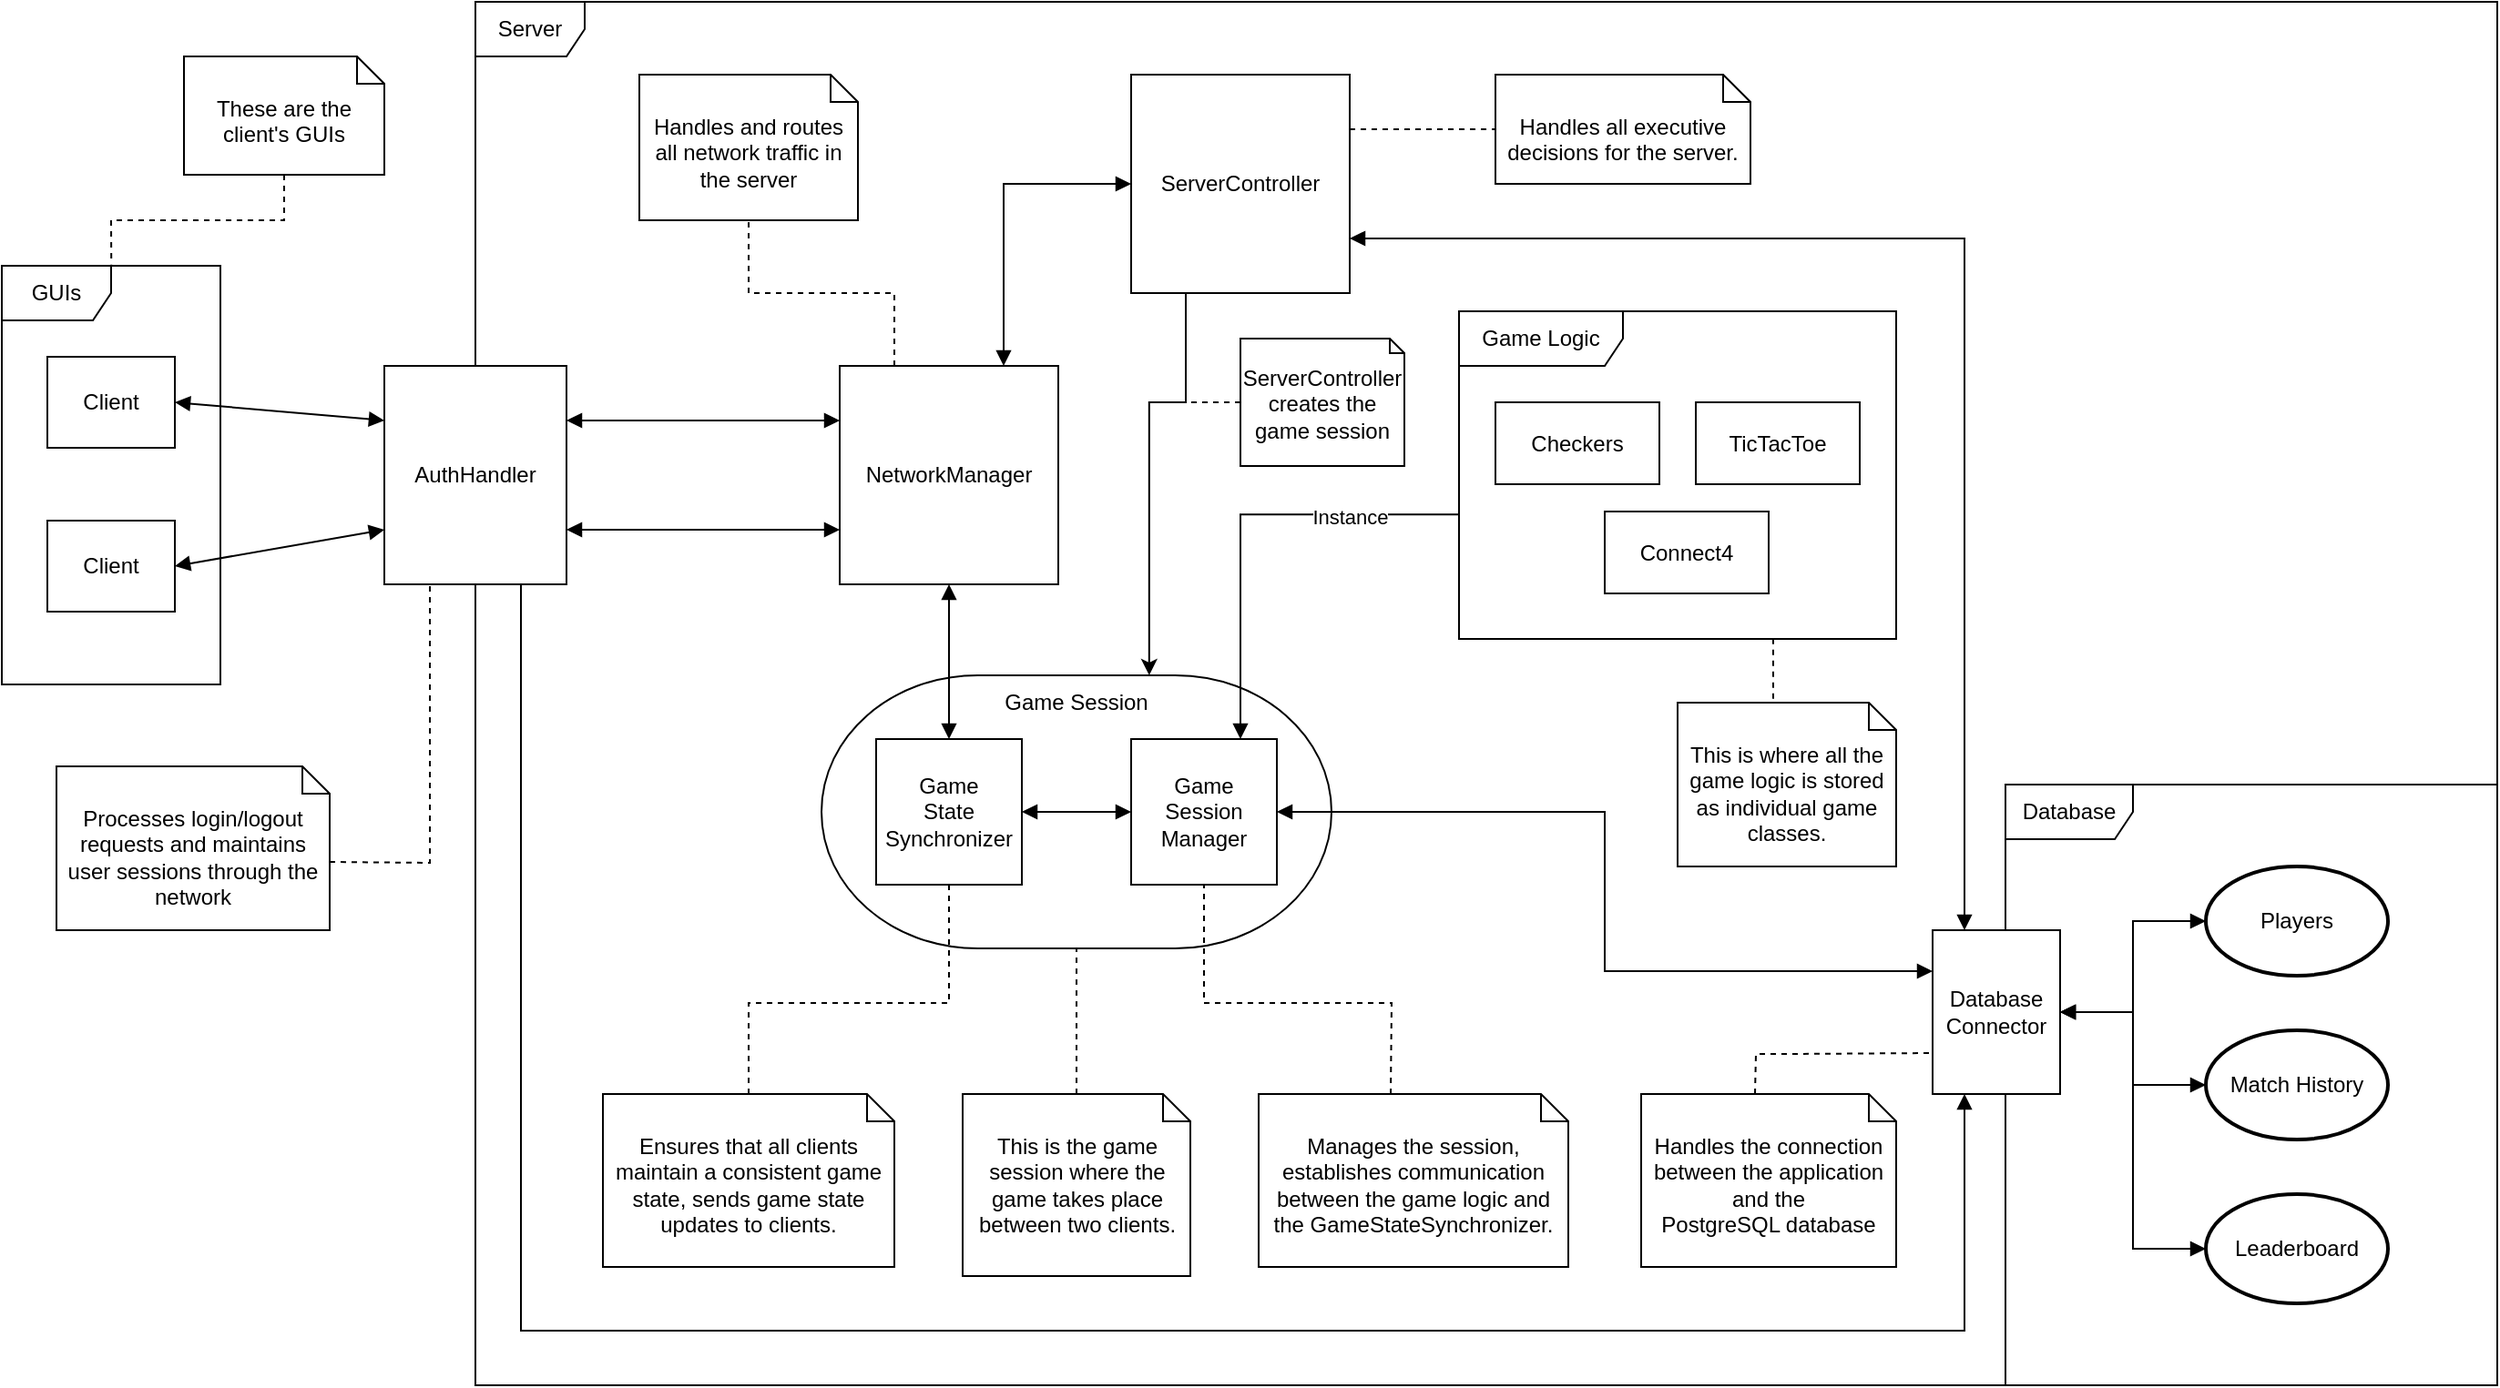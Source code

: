 <mxfile version="26.0.16">
  <diagram name="Page-1" id="AP5UYcdKE5vPN6f5Gu-W">
    <mxGraphModel dx="1717" dy="2142" grid="1" gridSize="10" guides="1" tooltips="1" connect="1" arrows="1" fold="1" page="1" pageScale="1" pageWidth="850" pageHeight="1100" math="0" shadow="0">
      <root>
        <mxCell id="0" />
        <mxCell id="1" parent="0" />
        <mxCell id="eerZtvgGxdo1gej-tkgT-23" value="" style="strokeWidth=1;html=1;shape=mxgraph.flowchart.terminator;whiteSpace=wrap;" vertex="1" parent="1">
          <mxGeometry x="150" y="330" width="280" height="150" as="geometry" />
        </mxCell>
        <mxCell id="eerZtvgGxdo1gej-tkgT-6" value="Server" style="shape=umlFrame;whiteSpace=wrap;html=1;pointerEvents=0;" vertex="1" parent="1">
          <mxGeometry x="-40" y="-40" width="1110" height="760" as="geometry" />
        </mxCell>
        <mxCell id="eerZtvgGxdo1gej-tkgT-7" value="GUIs" style="shape=umlFrame;whiteSpace=wrap;html=1;pointerEvents=0;" vertex="1" parent="1">
          <mxGeometry x="-300" y="105" width="120" height="230" as="geometry" />
        </mxCell>
        <mxCell id="eerZtvgGxdo1gej-tkgT-8" value="Client" style="html=1;whiteSpace=wrap;" vertex="1" parent="1">
          <mxGeometry x="-275" y="155" width="70" height="50" as="geometry" />
        </mxCell>
        <mxCell id="eerZtvgGxdo1gej-tkgT-9" value="Client" style="html=1;whiteSpace=wrap;" vertex="1" parent="1">
          <mxGeometry x="-275" y="245" width="70" height="50" as="geometry" />
        </mxCell>
        <mxCell id="eerZtvgGxdo1gej-tkgT-41" style="edgeStyle=orthogonalEdgeStyle;rounded=0;orthogonalLoop=1;jettySize=auto;html=1;exitX=0.75;exitY=1;exitDx=0;exitDy=0;entryX=0.25;entryY=1;entryDx=0;entryDy=0;endArrow=block" edge="1" parent="1" source="eerZtvgGxdo1gej-tkgT-10" target="eerZtvgGxdo1gej-tkgT-38">
          <mxGeometry relative="1" as="geometry">
            <Array as="points">
              <mxPoint x="-15" y="690" />
              <mxPoint x="777" y="690" />
            </Array>
          </mxGeometry>
        </mxCell>
        <mxCell id="eerZtvgGxdo1gej-tkgT-10" value="AuthHandler" style="html=1;whiteSpace=wrap;" vertex="1" parent="1">
          <mxGeometry x="-90" y="160" width="100" height="120" as="geometry" />
        </mxCell>
        <mxCell id="eerZtvgGxdo1gej-tkgT-11" value="" style="endArrow=block;startArrow=block;endFill=1;startFill=1;html=1;rounded=0;entryX=0;entryY=0.25;entryDx=0;entryDy=0;exitX=1;exitY=0.5;exitDx=0;exitDy=0;" edge="1" parent="1" source="eerZtvgGxdo1gej-tkgT-8" target="eerZtvgGxdo1gej-tkgT-10">
          <mxGeometry width="160" relative="1" as="geometry">
            <mxPoint x="-265" y="154.5" as="sourcePoint" />
            <mxPoint x="-105" y="154.5" as="targetPoint" />
          </mxGeometry>
        </mxCell>
        <mxCell id="eerZtvgGxdo1gej-tkgT-12" value="" style="endArrow=block;startArrow=block;endFill=1;startFill=1;html=1;rounded=0;entryX=0;entryY=0.75;entryDx=0;entryDy=0;exitX=1;exitY=0.5;exitDx=0;exitDy=0;" edge="1" parent="1" source="eerZtvgGxdo1gej-tkgT-9" target="eerZtvgGxdo1gej-tkgT-10">
          <mxGeometry width="160" relative="1" as="geometry">
            <mxPoint x="-255" y="164.5" as="sourcePoint" />
            <mxPoint x="-80" y="185" as="targetPoint" />
          </mxGeometry>
        </mxCell>
        <mxCell id="eerZtvgGxdo1gej-tkgT-13" value="NetworkManager" style="html=1;whiteSpace=wrap;" vertex="1" parent="1">
          <mxGeometry x="160" y="160" width="120" height="120" as="geometry" />
        </mxCell>
        <mxCell id="eerZtvgGxdo1gej-tkgT-15" value="" style="endArrow=block;startArrow=block;endFill=1;startFill=1;html=1;rounded=0;exitX=1;exitY=0.25;exitDx=0;exitDy=0;entryX=0;entryY=0.25;entryDx=0;entryDy=0;" edge="1" parent="1" source="eerZtvgGxdo1gej-tkgT-10" target="eerZtvgGxdo1gej-tkgT-13">
          <mxGeometry width="160" relative="1" as="geometry">
            <mxPoint x="70" y="280" as="sourcePoint" />
            <mxPoint x="230" y="280" as="targetPoint" />
          </mxGeometry>
        </mxCell>
        <mxCell id="eerZtvgGxdo1gej-tkgT-16" value="" style="endArrow=block;startArrow=block;endFill=1;startFill=1;html=1;rounded=0;exitX=1;exitY=0.75;exitDx=0;exitDy=0;entryX=0;entryY=0.75;entryDx=0;entryDy=0;" edge="1" parent="1" source="eerZtvgGxdo1gej-tkgT-10" target="eerZtvgGxdo1gej-tkgT-13">
          <mxGeometry width="160" relative="1" as="geometry">
            <mxPoint x="20" y="200" as="sourcePoint" />
            <mxPoint x="210" y="200" as="targetPoint" />
          </mxGeometry>
        </mxCell>
        <mxCell id="eerZtvgGxdo1gej-tkgT-39" style="edgeStyle=orthogonalEdgeStyle;rounded=0;orthogonalLoop=1;jettySize=auto;html=1;entryX=0.25;entryY=0;entryDx=0;entryDy=0;endArrow=block;startArrow=block;exitX=1;exitY=0.75;exitDx=0;exitDy=0;" edge="1" parent="1" source="eerZtvgGxdo1gej-tkgT-17" target="eerZtvgGxdo1gej-tkgT-38">
          <mxGeometry relative="1" as="geometry" />
        </mxCell>
        <mxCell id="eerZtvgGxdo1gej-tkgT-81" style="edgeStyle=orthogonalEdgeStyle;rounded=0;orthogonalLoop=1;jettySize=auto;html=1;entryX=0.899;entryY=-0.002;entryDx=0;entryDy=0;entryPerimeter=0;exitX=0.25;exitY=1;exitDx=0;exitDy=0;" edge="1" parent="1" source="eerZtvgGxdo1gej-tkgT-17" target="eerZtvgGxdo1gej-tkgT-65">
          <mxGeometry relative="1" as="geometry">
            <Array as="points">
              <mxPoint x="350" y="180" />
              <mxPoint x="330" y="180" />
            </Array>
          </mxGeometry>
        </mxCell>
        <mxCell id="eerZtvgGxdo1gej-tkgT-17" value="ServerController" style="html=1;whiteSpace=wrap;" vertex="1" parent="1">
          <mxGeometry x="320" width="120" height="120" as="geometry" />
        </mxCell>
        <mxCell id="eerZtvgGxdo1gej-tkgT-19" value="" style="endArrow=block;startArrow=block;endFill=1;startFill=1;html=1;rounded=0;exitX=0.75;exitY=0;exitDx=0;exitDy=0;entryX=0;entryY=0.5;entryDx=0;entryDy=0;" edge="1" parent="1" source="eerZtvgGxdo1gej-tkgT-13" target="eerZtvgGxdo1gej-tkgT-17">
          <mxGeometry width="160" relative="1" as="geometry">
            <mxPoint x="250" y="300" as="sourcePoint" />
            <mxPoint x="410" y="300" as="targetPoint" />
            <Array as="points">
              <mxPoint x="250" y="60" />
            </Array>
          </mxGeometry>
        </mxCell>
        <mxCell id="eerZtvgGxdo1gej-tkgT-24" value="&lt;div&gt;Game&lt;/div&gt;&lt;div&gt;State&lt;/div&gt;&lt;div&gt;Synchronizer&lt;/div&gt;" style="html=1;whiteSpace=wrap;" vertex="1" parent="1">
          <mxGeometry x="180" y="365" width="80" height="80" as="geometry" />
        </mxCell>
        <mxCell id="eerZtvgGxdo1gej-tkgT-25" value="This is where all the game logic is stored as individual game classes." style="shape=note2;boundedLbl=1;whiteSpace=wrap;html=1;size=15;verticalAlign=top;align=center;" vertex="1" parent="1">
          <mxGeometry x="620" y="345" width="120" height="90" as="geometry" />
        </mxCell>
        <mxCell id="eerZtvgGxdo1gej-tkgT-26" value="Game Logic" style="shape=umlFrame;whiteSpace=wrap;html=1;pointerEvents=0;width=90;height=30;" vertex="1" parent="1">
          <mxGeometry x="500" y="130" width="240" height="180" as="geometry" />
        </mxCell>
        <mxCell id="eerZtvgGxdo1gej-tkgT-27" value="Checkers" style="html=1;whiteSpace=wrap;" vertex="1" parent="1">
          <mxGeometry x="520" y="180" width="90" height="45" as="geometry" />
        </mxCell>
        <mxCell id="eerZtvgGxdo1gej-tkgT-28" value="TicTacToe" style="html=1;whiteSpace=wrap;" vertex="1" parent="1">
          <mxGeometry x="630" y="180" width="90" height="45" as="geometry" />
        </mxCell>
        <mxCell id="eerZtvgGxdo1gej-tkgT-29" value="Connect4" style="html=1;whiteSpace=wrap;" vertex="1" parent="1">
          <mxGeometry x="580" y="240" width="90" height="45" as="geometry" />
        </mxCell>
        <mxCell id="eerZtvgGxdo1gej-tkgT-32" style="edgeStyle=orthogonalEdgeStyle;rounded=0;orthogonalLoop=1;jettySize=auto;html=1;entryX=0.75;entryY=0;entryDx=0;entryDy=0;endArrow=block;exitX=-0.001;exitY=0.62;exitDx=0;exitDy=0;exitPerimeter=0;" edge="1" parent="1" source="eerZtvgGxdo1gej-tkgT-26" target="eerZtvgGxdo1gej-tkgT-35">
          <mxGeometry relative="1" as="geometry" />
        </mxCell>
        <mxCell id="eerZtvgGxdo1gej-tkgT-33" value="Instance" style="edgeLabel;html=1;align=center;verticalAlign=middle;resizable=0;points=[];" vertex="1" connectable="0" parent="eerZtvgGxdo1gej-tkgT-32">
          <mxGeometry x="0.04" y="-3" relative="1" as="geometry">
            <mxPoint x="63" y="-6" as="offset" />
          </mxGeometry>
        </mxCell>
        <mxCell id="eerZtvgGxdo1gej-tkgT-40" style="edgeStyle=orthogonalEdgeStyle;rounded=0;orthogonalLoop=1;jettySize=auto;html=1;entryX=0;entryY=0.25;entryDx=0;entryDy=0;endArrow=block;startArrow=block" edge="1" parent="1" source="eerZtvgGxdo1gej-tkgT-35" target="eerZtvgGxdo1gej-tkgT-38">
          <mxGeometry relative="1" as="geometry" />
        </mxCell>
        <mxCell id="eerZtvgGxdo1gej-tkgT-35" value="&lt;div&gt;Game&lt;/div&gt;&lt;div&gt;Session&lt;/div&gt;&lt;div&gt;Manager&lt;/div&gt;" style="html=1;whiteSpace=wrap;" vertex="1" parent="1">
          <mxGeometry x="320" y="365" width="80" height="80" as="geometry" />
        </mxCell>
        <mxCell id="eerZtvgGxdo1gej-tkgT-36" value="" style="endArrow=block;startArrow=block;endFill=1;startFill=1;html=1;rounded=0;exitX=1;exitY=0.5;exitDx=0;exitDy=0;entryX=0;entryY=0.5;entryDx=0;entryDy=0;" edge="1" parent="1" source="eerZtvgGxdo1gej-tkgT-24" target="eerZtvgGxdo1gej-tkgT-35">
          <mxGeometry width="160" relative="1" as="geometry">
            <mxPoint x="240" y="300" as="sourcePoint" />
            <mxPoint x="400" y="300" as="targetPoint" />
          </mxGeometry>
        </mxCell>
        <mxCell id="eerZtvgGxdo1gej-tkgT-37" value="Database" style="shape=umlFrame;whiteSpace=wrap;html=1;pointerEvents=0;width=70;height=30;" vertex="1" parent="1">
          <mxGeometry x="800" y="390" width="270" height="330" as="geometry" />
        </mxCell>
        <mxCell id="eerZtvgGxdo1gej-tkgT-38" value="&lt;div&gt;Database&lt;/div&gt;&lt;div&gt;Connector&lt;/div&gt;" style="html=1;whiteSpace=wrap;" vertex="1" parent="1">
          <mxGeometry x="760" y="470" width="70" height="90" as="geometry" />
        </mxCell>
        <mxCell id="eerZtvgGxdo1gej-tkgT-42" value="Players" style="strokeWidth=2;html=1;shape=mxgraph.flowchart.start_1;whiteSpace=wrap;" vertex="1" parent="1">
          <mxGeometry x="910" y="435" width="100" height="60" as="geometry" />
        </mxCell>
        <mxCell id="eerZtvgGxdo1gej-tkgT-43" value="Match History" style="strokeWidth=2;html=1;shape=mxgraph.flowchart.start_1;whiteSpace=wrap;" vertex="1" parent="1">
          <mxGeometry x="910" y="525" width="100" height="60" as="geometry" />
        </mxCell>
        <mxCell id="eerZtvgGxdo1gej-tkgT-44" value="Leaderboard" style="strokeWidth=2;html=1;shape=mxgraph.flowchart.start_1;whiteSpace=wrap;" vertex="1" parent="1">
          <mxGeometry x="910" y="615" width="100" height="60" as="geometry" />
        </mxCell>
        <mxCell id="eerZtvgGxdo1gej-tkgT-49" value="" style="endArrow=block;startArrow=block;endFill=1;startFill=1;html=1;rounded=0;exitX=1;exitY=0.5;exitDx=0;exitDy=0;entryX=0;entryY=0.5;entryDx=0;entryDy=0;entryPerimeter=0;" edge="1" parent="1" source="eerZtvgGxdo1gej-tkgT-38" target="eerZtvgGxdo1gej-tkgT-44">
          <mxGeometry width="160" relative="1" as="geometry">
            <mxPoint x="750" y="679.62" as="sourcePoint" />
            <mxPoint x="910" y="679.62" as="targetPoint" />
            <Array as="points">
              <mxPoint x="870" y="515" />
              <mxPoint x="870" y="645" />
            </Array>
          </mxGeometry>
        </mxCell>
        <mxCell id="eerZtvgGxdo1gej-tkgT-50" value="" style="endArrow=block;startArrow=block;endFill=1;startFill=1;html=1;rounded=0;exitX=1;exitY=0.5;exitDx=0;exitDy=0;entryX=0;entryY=0.5;entryDx=0;entryDy=0;entryPerimeter=0;" edge="1" parent="1" source="eerZtvgGxdo1gej-tkgT-38" target="eerZtvgGxdo1gej-tkgT-42">
          <mxGeometry width="160" relative="1" as="geometry">
            <mxPoint x="680" y="560" as="sourcePoint" />
            <mxPoint x="840" y="560" as="targetPoint" />
            <Array as="points">
              <mxPoint x="870" y="515" />
              <mxPoint x="870" y="465" />
            </Array>
          </mxGeometry>
        </mxCell>
        <mxCell id="eerZtvgGxdo1gej-tkgT-52" value="" style="endArrow=block;startArrow=block;endFill=1;startFill=1;html=1;rounded=0;exitX=1;exitY=0.5;exitDx=0;exitDy=0;entryX=0;entryY=0.5;entryDx=0;entryDy=0;entryPerimeter=0;" edge="1" parent="1" source="eerZtvgGxdo1gej-tkgT-38" target="eerZtvgGxdo1gej-tkgT-43">
          <mxGeometry width="160" relative="1" as="geometry">
            <mxPoint x="680" y="570" as="sourcePoint" />
            <mxPoint x="840" y="570" as="targetPoint" />
            <Array as="points">
              <mxPoint x="870" y="515" />
              <mxPoint x="870" y="555" />
            </Array>
          </mxGeometry>
        </mxCell>
        <mxCell id="eerZtvgGxdo1gej-tkgT-56" value="" style="endArrow=block;startArrow=block;endFill=1;startFill=1;html=1;rounded=0;exitX=0.5;exitY=1;exitDx=0;exitDy=0;entryX=0.5;entryY=0;entryDx=0;entryDy=0;" edge="1" parent="1" source="eerZtvgGxdo1gej-tkgT-13" target="eerZtvgGxdo1gej-tkgT-24">
          <mxGeometry width="160" relative="1" as="geometry">
            <mxPoint x="220" y="370" as="sourcePoint" />
            <mxPoint x="380" y="370" as="targetPoint" />
          </mxGeometry>
        </mxCell>
        <mxCell id="eerZtvgGxdo1gej-tkgT-57" value="Handles all executive decisions for the server." style="shape=note2;boundedLbl=1;whiteSpace=wrap;html=1;size=15;verticalAlign=top;align=center;" vertex="1" parent="1">
          <mxGeometry x="520" width="140" height="60" as="geometry" />
        </mxCell>
        <mxCell id="eerZtvgGxdo1gej-tkgT-58" value="" style="endArrow=none;dashed=1;html=1;rounded=0;exitX=1;exitY=0.25;exitDx=0;exitDy=0;entryX=0;entryY=0.5;entryDx=0;entryDy=0;entryPerimeter=0;" edge="1" parent="1" source="eerZtvgGxdo1gej-tkgT-17" target="eerZtvgGxdo1gej-tkgT-57">
          <mxGeometry width="50" height="50" relative="1" as="geometry">
            <mxPoint x="330" y="-30" as="sourcePoint" />
            <mxPoint x="380" y="-80" as="targetPoint" />
          </mxGeometry>
        </mxCell>
        <mxCell id="eerZtvgGxdo1gej-tkgT-59" value="Handles and routes all network traffic in the server" style="shape=note2;boundedLbl=1;whiteSpace=wrap;html=1;size=15;verticalAlign=top;align=center;" vertex="1" parent="1">
          <mxGeometry x="50" width="120" height="80" as="geometry" />
        </mxCell>
        <mxCell id="eerZtvgGxdo1gej-tkgT-60" value="" style="endArrow=none;dashed=1;html=1;rounded=0;entryX=0.5;entryY=1;entryDx=0;entryDy=0;entryPerimeter=0;exitX=0.25;exitY=0;exitDx=0;exitDy=0;" edge="1" parent="1" source="eerZtvgGxdo1gej-tkgT-13" target="eerZtvgGxdo1gej-tkgT-59">
          <mxGeometry width="50" height="50" relative="1" as="geometry">
            <mxPoint x="260" y="240" as="sourcePoint" />
            <mxPoint x="310" y="190" as="targetPoint" />
            <Array as="points">
              <mxPoint x="190" y="120" />
              <mxPoint x="110" y="120" />
            </Array>
          </mxGeometry>
        </mxCell>
        <mxCell id="eerZtvgGxdo1gej-tkgT-61" value="Processes login/logout&lt;br&gt;requests and maintains user sessions through the network" style="shape=note2;boundedLbl=1;whiteSpace=wrap;html=1;size=15;verticalAlign=top;align=center;" vertex="1" parent="1">
          <mxGeometry x="-270" y="380" width="150" height="90" as="geometry" />
        </mxCell>
        <mxCell id="eerZtvgGxdo1gej-tkgT-64" value="" style="endArrow=none;dashed=1;html=1;rounded=0;entryX=0.25;entryY=1;entryDx=0;entryDy=0;exitX=0;exitY=0;exitDx=150;exitDy=52.5;exitPerimeter=0;" edge="1" parent="1" source="eerZtvgGxdo1gej-tkgT-61" target="eerZtvgGxdo1gej-tkgT-10">
          <mxGeometry width="50" height="50" relative="1" as="geometry">
            <mxPoint x="30" y="370" as="sourcePoint" />
            <mxPoint x="80" y="320" as="targetPoint" />
            <Array as="points">
              <mxPoint x="-65" y="433" />
            </Array>
          </mxGeometry>
        </mxCell>
        <mxCell id="eerZtvgGxdo1gej-tkgT-65" value="Game Session" style="text;html=1;align=center;verticalAlign=middle;whiteSpace=wrap;rounded=0;" vertex="1" parent="1">
          <mxGeometry x="240" y="330" width="100" height="30" as="geometry" />
        </mxCell>
        <mxCell id="eerZtvgGxdo1gej-tkgT-66" value="This is the game session where the game takes place between two clients." style="shape=note2;boundedLbl=1;whiteSpace=wrap;html=1;size=15;verticalAlign=top;align=center;" vertex="1" parent="1">
          <mxGeometry x="227.5" y="560" width="125" height="100" as="geometry" />
        </mxCell>
        <mxCell id="eerZtvgGxdo1gej-tkgT-67" value="" style="endArrow=none;dashed=1;html=1;rounded=0;exitX=0.5;exitY=0;exitDx=0;exitDy=0;exitPerimeter=0;entryX=0.5;entryY=1;entryDx=0;entryDy=0;entryPerimeter=0;" edge="1" parent="1" source="eerZtvgGxdo1gej-tkgT-66" target="eerZtvgGxdo1gej-tkgT-23">
          <mxGeometry width="50" height="50" relative="1" as="geometry">
            <mxPoint x="360" y="510" as="sourcePoint" />
            <mxPoint x="410" y="460" as="targetPoint" />
          </mxGeometry>
        </mxCell>
        <mxCell id="eerZtvgGxdo1gej-tkgT-68" value="Ensures that all clients maintain a consistent game&lt;br&gt;state, sends game state updates to clients." style="shape=note2;boundedLbl=1;whiteSpace=wrap;html=1;size=15;verticalAlign=top;align=center;" vertex="1" parent="1">
          <mxGeometry x="30" y="560" width="160" height="95" as="geometry" />
        </mxCell>
        <mxCell id="eerZtvgGxdo1gej-tkgT-69" value="" style="endArrow=none;dashed=1;html=1;rounded=0;entryX=0.5;entryY=1;entryDx=0;entryDy=0;exitX=0.5;exitY=0;exitDx=0;exitDy=0;exitPerimeter=0;" edge="1" parent="1" source="eerZtvgGxdo1gej-tkgT-68" target="eerZtvgGxdo1gej-tkgT-24">
          <mxGeometry width="50" height="50" relative="1" as="geometry">
            <mxPoint x="360" y="500" as="sourcePoint" />
            <mxPoint x="410" y="450" as="targetPoint" />
            <Array as="points">
              <mxPoint x="110" y="510" />
              <mxPoint x="220" y="510" />
            </Array>
          </mxGeometry>
        </mxCell>
        <mxCell id="eerZtvgGxdo1gej-tkgT-70" value="Manages the session, establishes communication between the game logic and the GameStateSynchronizer." style="shape=note2;boundedLbl=1;whiteSpace=wrap;html=1;size=15;verticalAlign=top;align=center;" vertex="1" parent="1">
          <mxGeometry x="390" y="560" width="170" height="95" as="geometry" />
        </mxCell>
        <mxCell id="eerZtvgGxdo1gej-tkgT-71" value="" style="endArrow=none;dashed=1;html=1;rounded=0;entryX=0.5;entryY=1;entryDx=0;entryDy=0;exitX=0;exitY=0;exitDx=72.5;exitDy=0;exitPerimeter=0;" edge="1" parent="1" source="eerZtvgGxdo1gej-tkgT-70" target="eerZtvgGxdo1gej-tkgT-35">
          <mxGeometry width="50" height="50" relative="1" as="geometry">
            <mxPoint x="320" y="540" as="sourcePoint" />
            <mxPoint x="370" y="490" as="targetPoint" />
            <Array as="points">
              <mxPoint x="463" y="510" />
              <mxPoint x="360" y="510" />
            </Array>
          </mxGeometry>
        </mxCell>
        <mxCell id="eerZtvgGxdo1gej-tkgT-74" value="Handles the connection between the application and the&lt;br&gt;PostgreSQL database" style="shape=note2;boundedLbl=1;whiteSpace=wrap;html=1;size=15;verticalAlign=top;align=center;" vertex="1" parent="1">
          <mxGeometry x="600" y="560" width="140" height="95" as="geometry" />
        </mxCell>
        <mxCell id="eerZtvgGxdo1gej-tkgT-75" value="" style="endArrow=none;dashed=1;html=1;rounded=0;entryX=0;entryY=0.75;entryDx=0;entryDy=0;exitX=0;exitY=0;exitDx=62.5;exitDy=0;exitPerimeter=0;" edge="1" parent="1" source="eerZtvgGxdo1gej-tkgT-74" target="eerZtvgGxdo1gej-tkgT-38">
          <mxGeometry width="50" height="50" relative="1" as="geometry">
            <mxPoint x="500" y="610" as="sourcePoint" />
            <mxPoint x="550" y="560" as="targetPoint" />
            <Array as="points">
              <mxPoint x="663" y="538" />
              <mxPoint x="680" y="538" />
            </Array>
          </mxGeometry>
        </mxCell>
        <mxCell id="eerZtvgGxdo1gej-tkgT-76" value="" style="endArrow=none;dashed=1;html=1;rounded=0;entryX=0;entryY=0;entryDx=52.5;entryDy=0;entryPerimeter=0;exitX=0.802;exitY=0.999;exitDx=0;exitDy=0;exitPerimeter=0;" edge="1" parent="1" target="eerZtvgGxdo1gej-tkgT-25">
          <mxGeometry width="50" height="50" relative="1" as="geometry">
            <mxPoint x="672.48" y="309.82" as="sourcePoint" />
            <mxPoint x="530" y="320" as="targetPoint" />
          </mxGeometry>
        </mxCell>
        <mxCell id="eerZtvgGxdo1gej-tkgT-77" value="These are the client&#39;s GUIs" style="shape=note2;boundedLbl=1;whiteSpace=wrap;html=1;size=15;verticalAlign=top;align=center;" vertex="1" parent="1">
          <mxGeometry x="-200" y="-10" width="110" height="65" as="geometry" />
        </mxCell>
        <mxCell id="eerZtvgGxdo1gej-tkgT-78" value="" style="endArrow=none;dashed=1;html=1;rounded=0;exitX=0.5;exitY=1;exitDx=0;exitDy=0;exitPerimeter=0;entryX=0.501;entryY=-0.004;entryDx=0;entryDy=0;entryPerimeter=0;" edge="1" parent="1" source="eerZtvgGxdo1gej-tkgT-77" target="eerZtvgGxdo1gej-tkgT-7">
          <mxGeometry width="50" height="50" relative="1" as="geometry">
            <mxPoint x="-110" y="360" as="sourcePoint" />
            <mxPoint x="-130" y="100" as="targetPoint" />
            <Array as="points">
              <mxPoint x="-145" y="80" />
              <mxPoint x="-240" y="80" />
            </Array>
          </mxGeometry>
        </mxCell>
        <mxCell id="eerZtvgGxdo1gej-tkgT-82" value="ServerController creates the game session" style="shape=note2;boundedLbl=1;whiteSpace=wrap;html=1;size=8;verticalAlign=top;align=center;" vertex="1" parent="1">
          <mxGeometry x="380" y="145" width="90" height="70" as="geometry" />
        </mxCell>
        <mxCell id="eerZtvgGxdo1gej-tkgT-83" value="" style="endArrow=none;dashed=1;html=1;rounded=0;exitX=0;exitY=0.5;exitDx=0;exitDy=0;exitPerimeter=0;" edge="1" parent="1" source="eerZtvgGxdo1gej-tkgT-82">
          <mxGeometry width="50" height="50" relative="1" as="geometry">
            <mxPoint x="310" y="250" as="sourcePoint" />
            <mxPoint x="350" y="180" as="targetPoint" />
          </mxGeometry>
        </mxCell>
      </root>
    </mxGraphModel>
  </diagram>
</mxfile>
